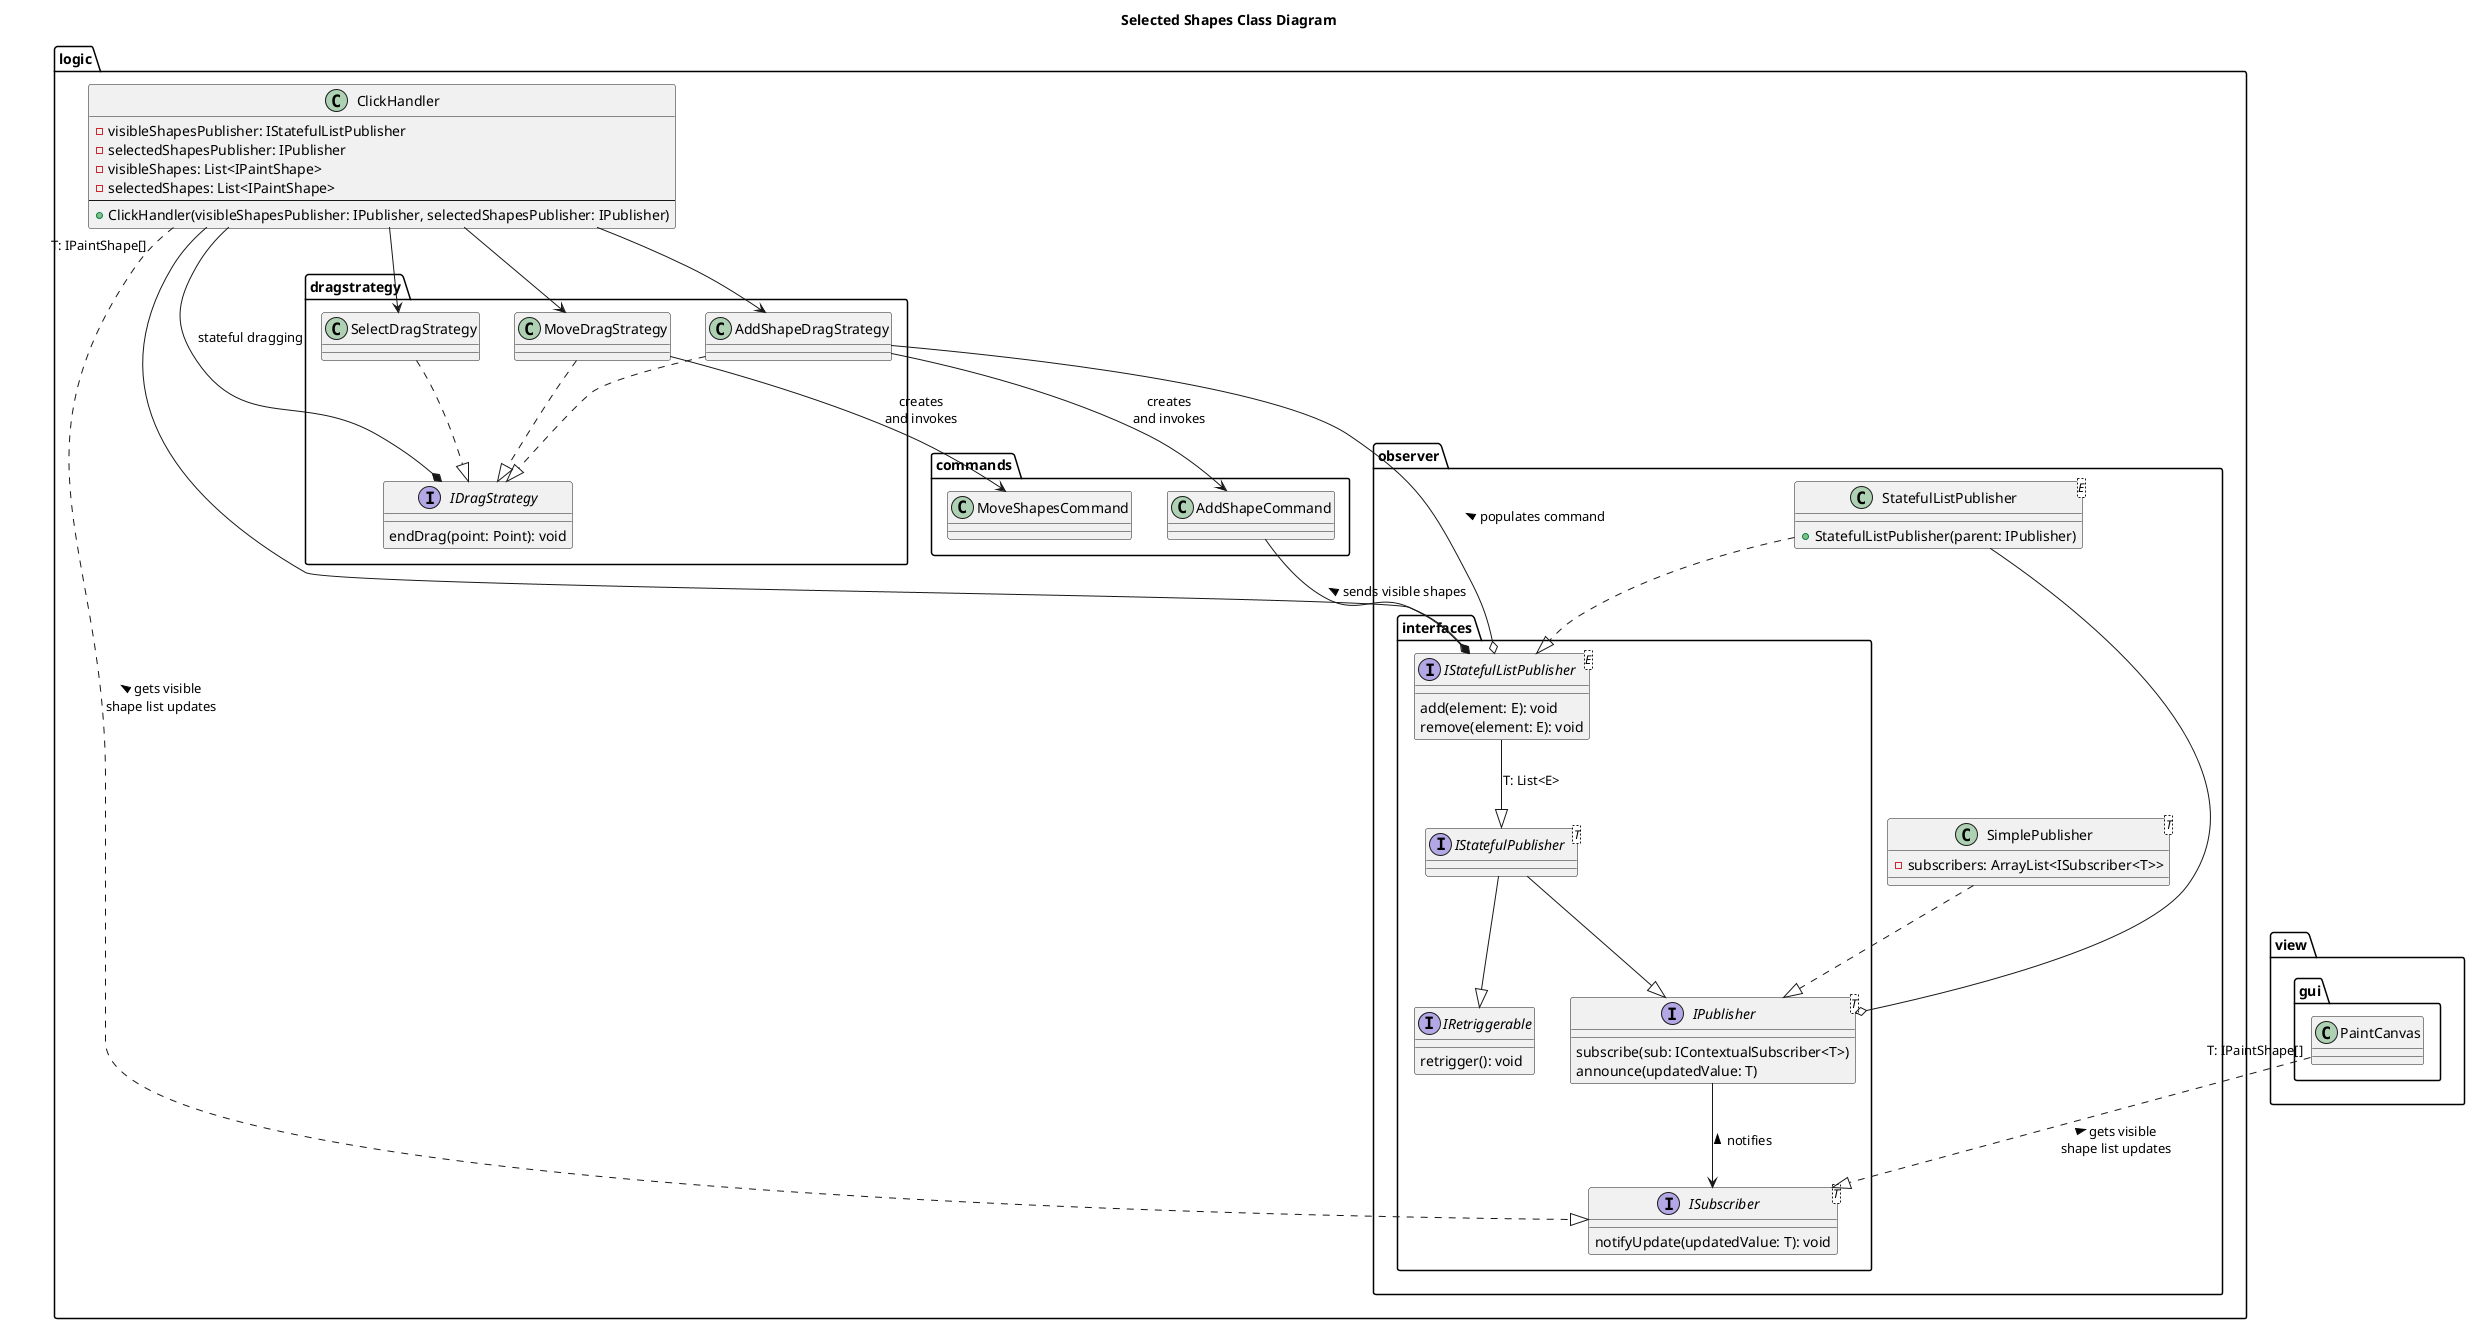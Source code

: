 @startuml Shapes Class Diagram
title Selected Shapes Class Diagram

package logic {
    package observer {
        package interfaces {
            interface IPublisher <T> {
                subscribe(sub: IContextualSubscriber<T>)
                announce(updatedValue: T)
            }

            interface ISubscriber<T> {
                notifyUpdate(updatedValue: T): void
            }

            interface IStatefulListPublisher<E> {
                add(element: E): void
                remove(element: E): void
            }

            interface IRetriggerable {
                retrigger(): void
            }

            interface IStatefulPublisher<T>{}
        }

        class SimplePublisher<T> {
            - subscribers: ArrayList<ISubscriber<T>>
        }

        class StatefulListPublisher<E> {
            + StatefulListPublisher(parent: IPublisher)
        }
    }

    class ClickHandler {
        - visibleShapesPublisher: IStatefulListPublisher
        - selectedShapesPublisher: IPublisher
        - visibleShapes: List<IPaintShape>
        - selectedShapes: List<IPaintShape>
        --
        + ClickHandler(visibleShapesPublisher: IPublisher, selectedShapesPublisher: IPublisher)
    }

    package commands {
        class AddShapeCommand 
        class MoveShapesCommand
    }

    package dragstrategy {
        interface IDragStrategy{
            endDrag(point: Point): void
        }
        class MoveDragStrategy
        class AddShapeDragStrategy
        class SelectDragStrategy
    }
}

package view.gui {
    class PaintCanvas {}
}

StatefulListPublisher ..|> IStatefulListPublisher
StatefulListPublisher --o IPublisher
IPublisher --> ISubscriber : < notifies
IStatefulPublisher --|> IPublisher
IStatefulPublisher --|> IRetriggerable
IStatefulListPublisher --|> IStatefulPublisher : T: List<E>
SimplePublisher ..|> IPublisher
PaintCanvas "T: IPaintShape[]" ..|> ISubscriber : < gets visible\nshape list updates
ClickHandler "T: IPaintShape[]" ..|> ISubscriber : < gets visible\nshape list updates
AddShapeCommand --o IStatefulListPublisher : < sends visible shapes
AddShapeDragStrategy --o IStatefulListPublisher : < populates command
ClickHandler --* IStatefulListPublisher
ClickHandler --> MoveDragStrategy
ClickHandler --> SelectDragStrategy
ClickHandler --> AddShapeDragStrategy
ClickHandler --* IDragStrategy : stateful dragging
AddShapeDragStrategy --> AddShapeCommand : creates\nand invokes
MoveDragStrategy --> MoveShapesCommand : creates\nand invokes
MoveDragStrategy ..|> IDragStrategy
SelectDragStrategy ..|> IDragStrategy
AddShapeDragStrategy ..|> IDragStrategy

@enduml
